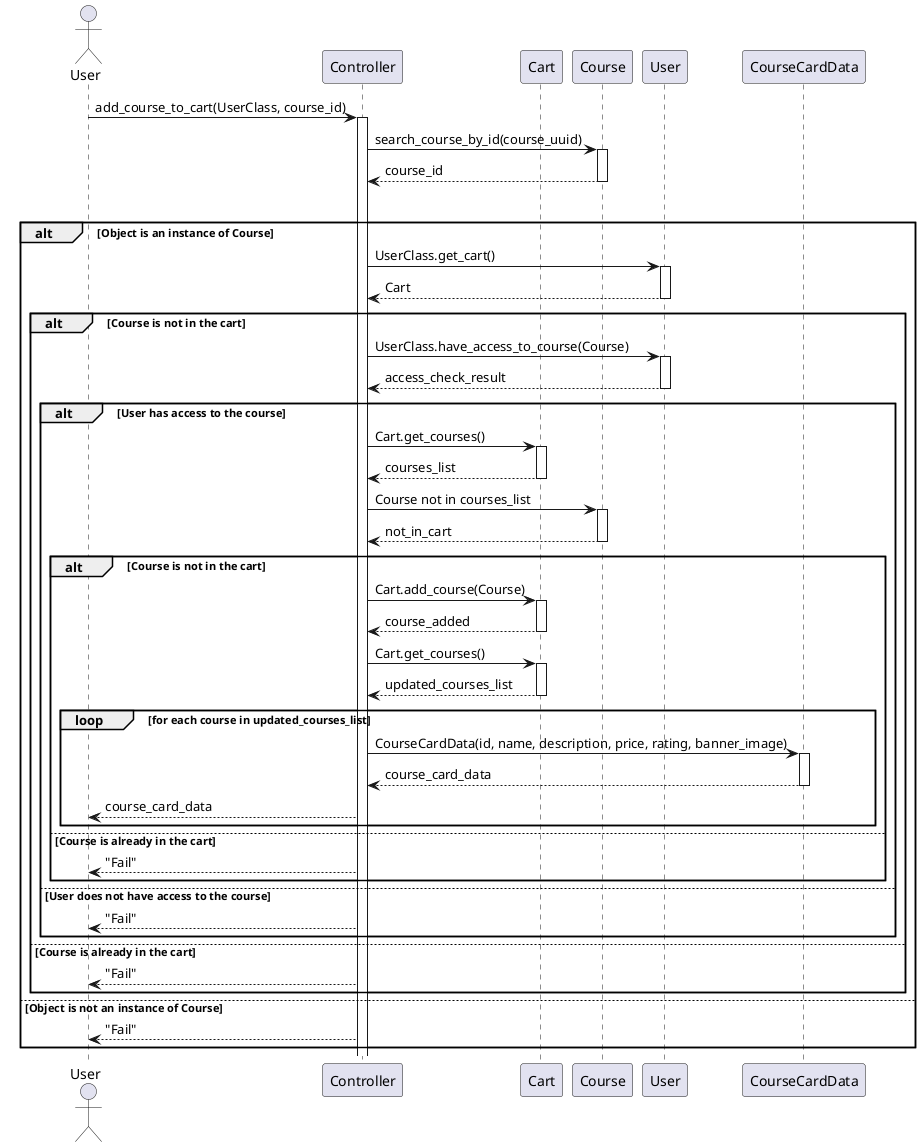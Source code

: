 @startuml

actor User
participant Controller
participant Cart
participant Course
participant "User" as UserClass

User -> Controller: add_course_to_cart(UserClass, course_id)
activate Controller

Controller -> Course: search_course_by_id(course_uuid)
activate Course
Course --> Controller: course_id
deactivate Course

alt Course found
    alt Object is an instance of Course
        Controller -> UserClass: UserClass.get_cart()
        activate UserClass
        UserClass --> Controller: Cart
        deactivate UserClass

        alt Course is not in the cart
            Controller -> UserClass: UserClass.have_access_to_course(Course)
            activate UserClass
            UserClass --> Controller: access_check_result
            deactivate UserClass

            alt User has access to the course
                Controller -> Cart: Cart.get_courses()
                activate Cart
                Cart --> Controller: courses_list
                deactivate Cart

                Controller -> Course: Course not in courses_list
                activate Course
                Course --> Controller: not_in_cart
                deactivate Course

                alt Course is not in the cart
                    Controller -> Cart: Cart.add_course(Course)
                    activate Cart
                    Cart --> Controller: course_added
                    deactivate Cart

                    Controller -> Cart: Cart.get_courses()
                    activate Cart
                    Cart --> Controller: updated_courses_list
                    deactivate Cart

                    loop for each course in updated_courses_list
                        Controller -> CourseCardData: CourseCardData(id, name, description, price, rating, banner_image)
                        activate CourseCardData
                        CourseCardData --> Controller: course_card_data
                        deactivate CourseCardData

                        Controller --> User: course_card_data
                    end
                else Course is already in the cart
                    Controller --> User: "Fail"
                end
            else User does not have access to the course
                Controller --> User: "Fail"
            end
        else Course is already in the cart
            Controller --> User: "Fail"
        end
    else Object is not an instance of Course
        Controller --> User: "Fail"
    end

@enduml